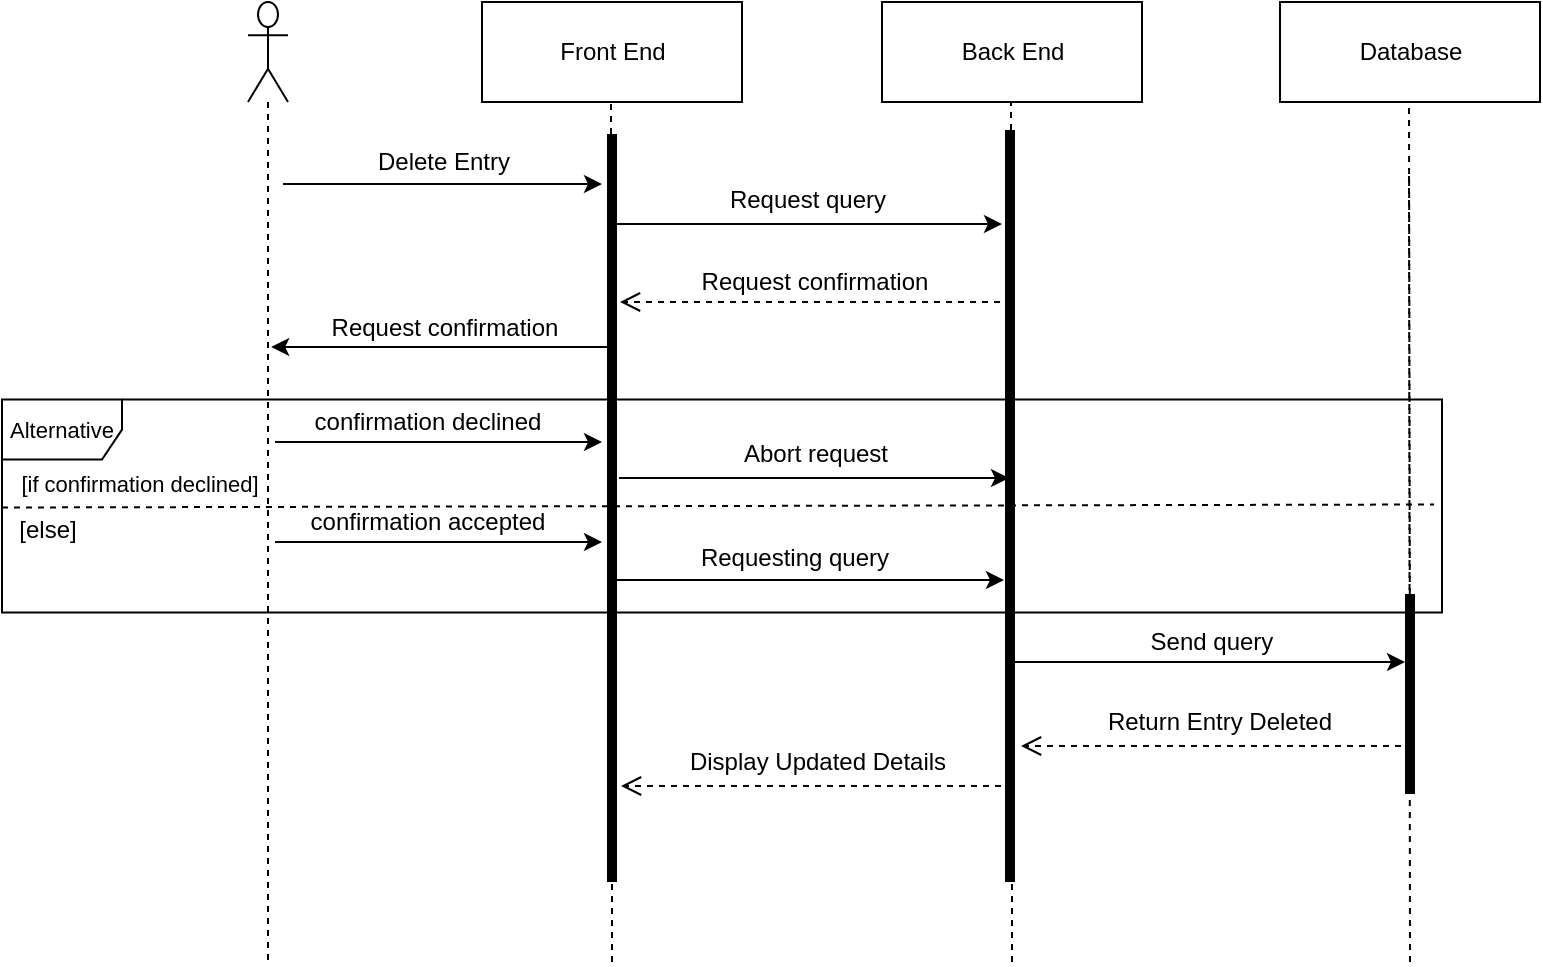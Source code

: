 <mxfile version="13.9.6" type="device"><diagram id="kgpKYQtTHZ0yAKxKKP6v" name="Page-1"><mxGraphModel dx="2272" dy="743" grid="1" gridSize="10" guides="1" tooltips="1" connect="1" arrows="1" fold="1" page="1" pageScale="1" pageWidth="850" pageHeight="1100" math="0" shadow="0"><root><mxCell id="0"/><mxCell id="1" parent="0"/><mxCell id="SL2v7vGCI3GbwwXjeuKS-9" value="" style="shape=umlLifeline;participant=umlActor;perimeter=lifelinePerimeter;whiteSpace=wrap;html=1;container=1;collapsible=0;recursiveResize=0;verticalAlign=top;spacingTop=36;outlineConnect=0;size=50;" parent="1" vertex="1"><mxGeometry x="83" y="90" width="20" height="480" as="geometry"/></mxCell><mxCell id="SL2v7vGCI3GbwwXjeuKS-10" value="Front End" style="html=1;" parent="1" vertex="1"><mxGeometry x="200" y="90" width="130" height="50" as="geometry"/></mxCell><mxCell id="SL2v7vGCI3GbwwXjeuKS-11" value="" style="endArrow=none;dashed=1;html=1;" parent="1" source="SL2v7vGCI3GbwwXjeuKS-42" edge="1"><mxGeometry width="50" height="50" relative="1" as="geometry"><mxPoint x="265" y="520" as="sourcePoint"/><mxPoint x="264.5" y="140" as="targetPoint"/></mxGeometry></mxCell><mxCell id="SL2v7vGCI3GbwwXjeuKS-12" value="Back End" style="html=1;" parent="1" vertex="1"><mxGeometry x="400" y="90" width="130" height="50" as="geometry"/></mxCell><mxCell id="SL2v7vGCI3GbwwXjeuKS-13" value="" style="endArrow=none;dashed=1;html=1;" parent="1" source="SL2v7vGCI3GbwwXjeuKS-44" edge="1"><mxGeometry width="50" height="50" relative="1" as="geometry"><mxPoint x="465" y="520" as="sourcePoint"/><mxPoint x="464.5" y="140" as="targetPoint"/></mxGeometry></mxCell><mxCell id="SL2v7vGCI3GbwwXjeuKS-16" value="Database" style="html=1;" parent="1" vertex="1"><mxGeometry x="599" y="90" width="130" height="50" as="geometry"/></mxCell><mxCell id="SL2v7vGCI3GbwwXjeuKS-17" value="" style="endArrow=none;dashed=1;html=1;" parent="1" edge="1"><mxGeometry width="50" height="50" relative="1" as="geometry"><mxPoint x="664" y="440" as="sourcePoint"/><mxPoint x="663.5" y="140" as="targetPoint"/></mxGeometry></mxCell><mxCell id="SL2v7vGCI3GbwwXjeuKS-18" value="" style="endArrow=classic;html=1;" parent="1" edge="1"><mxGeometry width="50" height="50" relative="1" as="geometry"><mxPoint x="100.525" y="181" as="sourcePoint"/><mxPoint x="260" y="181" as="targetPoint"/></mxGeometry></mxCell><mxCell id="SL2v7vGCI3GbwwXjeuKS-21" value="Delete Entry" style="text;html=1;strokeColor=none;fillColor=none;align=center;verticalAlign=middle;whiteSpace=wrap;rounded=0;" parent="1" vertex="1"><mxGeometry x="136" y="160" width="90" height="20" as="geometry"/></mxCell><mxCell id="SL2v7vGCI3GbwwXjeuKS-22" value="" style="endArrow=classic;html=1;" parent="1" edge="1"><mxGeometry width="50" height="50" relative="1" as="geometry"><mxPoint x="265" y="201" as="sourcePoint"/><mxPoint x="460" y="201" as="targetPoint"/></mxGeometry></mxCell><mxCell id="SL2v7vGCI3GbwwXjeuKS-23" value="Request query" style="text;html=1;strokeColor=none;fillColor=none;align=center;verticalAlign=middle;whiteSpace=wrap;rounded=0;" parent="1" vertex="1"><mxGeometry x="318" y="177" width="90" height="24" as="geometry"/></mxCell><mxCell id="SL2v7vGCI3GbwwXjeuKS-26" value="" style="html=1;verticalAlign=bottom;endArrow=open;dashed=1;endSize=8;" parent="1" edge="1"><mxGeometry relative="1" as="geometry"><mxPoint x="659.5" y="462" as="sourcePoint"/><mxPoint x="469.5" y="462" as="targetPoint"/></mxGeometry></mxCell><mxCell id="SL2v7vGCI3GbwwXjeuKS-28" value="Return Entry Deleted" style="text;html=1;strokeColor=none;fillColor=none;align=center;verticalAlign=middle;whiteSpace=wrap;rounded=0;" parent="1" vertex="1"><mxGeometry x="503.5" y="440" width="129.5" height="20" as="geometry"/></mxCell><mxCell id="SL2v7vGCI3GbwwXjeuKS-31" value="&lt;font style=&quot;font-size: 11px&quot;&gt;Alternative&lt;/font&gt;" style="shape=umlFrame;whiteSpace=wrap;html=1;" parent="1" vertex="1"><mxGeometry x="-40" y="288.79" width="720" height="106.43" as="geometry"/></mxCell><mxCell id="SL2v7vGCI3GbwwXjeuKS-33" value="" style="endArrow=none;dashed=1;html=1;exitX=0;exitY=0.5;exitDx=0;exitDy=0;exitPerimeter=0;" parent="1" edge="1"><mxGeometry width="50" height="50" relative="1" as="geometry"><mxPoint x="-40" y="342.75" as="sourcePoint"/><mxPoint x="676.04" y="341.25" as="targetPoint"/></mxGeometry></mxCell><mxCell id="SL2v7vGCI3GbwwXjeuKS-34" value="&lt;font style=&quot;font-size: 11px&quot;&gt;[if confirmation declined]&lt;/font&gt;" style="text;html=1;strokeColor=none;fillColor=none;align=center;verticalAlign=middle;whiteSpace=wrap;rounded=0;" parent="1" vertex="1"><mxGeometry x="-34.96" y="305" width="127.96" height="51" as="geometry"/></mxCell><mxCell id="SL2v7vGCI3GbwwXjeuKS-35" value="[else]" style="text;html=1;strokeColor=none;fillColor=none;align=center;verticalAlign=middle;whiteSpace=wrap;rounded=0;" parent="1" vertex="1"><mxGeometry x="-36.96" y="344.29" width="40" height="20" as="geometry"/></mxCell><mxCell id="SL2v7vGCI3GbwwXjeuKS-37" value="" style="html=1;verticalAlign=bottom;endArrow=open;dashed=1;endSize=8;" parent="1" edge="1"><mxGeometry relative="1" as="geometry"><mxPoint x="459.5" y="482" as="sourcePoint"/><mxPoint x="269.5" y="482" as="targetPoint"/></mxGeometry></mxCell><mxCell id="SL2v7vGCI3GbwwXjeuKS-38" value="Display Updated Details" style="text;html=1;strokeColor=none;fillColor=none;align=center;verticalAlign=middle;whiteSpace=wrap;rounded=0;" parent="1" vertex="1"><mxGeometry x="292.5" y="460" width="150" height="19" as="geometry"/></mxCell><mxCell id="SL2v7vGCI3GbwwXjeuKS-40" value="Request confirmation" style="text;html=1;strokeColor=none;fillColor=none;align=center;verticalAlign=middle;whiteSpace=wrap;rounded=0;" parent="1" vertex="1"><mxGeometry x="281.5" y="220" width="169" height="20" as="geometry"/></mxCell><mxCell id="SL2v7vGCI3GbwwXjeuKS-42" value="" style="html=1;points=[];perimeter=orthogonalPerimeter;fillColor=#000000;strokeColor=none;" parent="1" vertex="1"><mxGeometry x="262.5" y="156" width="5" height="374" as="geometry"/></mxCell><mxCell id="SL2v7vGCI3GbwwXjeuKS-43" value="" style="endArrow=none;dashed=1;html=1;" parent="1" target="SL2v7vGCI3GbwwXjeuKS-42" edge="1"><mxGeometry width="50" height="50" relative="1" as="geometry"><mxPoint x="265" y="440" as="sourcePoint"/><mxPoint x="264.5" y="140" as="targetPoint"/></mxGeometry></mxCell><mxCell id="SL2v7vGCI3GbwwXjeuKS-44" value="" style="html=1;points=[];perimeter=orthogonalPerimeter;fillColor=#000000;strokeColor=none;" parent="1" vertex="1"><mxGeometry x="461.5" y="154" width="5" height="376" as="geometry"/></mxCell><mxCell id="SL2v7vGCI3GbwwXjeuKS-45" value="" style="endArrow=none;dashed=1;html=1;" parent="1" target="SL2v7vGCI3GbwwXjeuKS-44" edge="1"><mxGeometry width="50" height="50" relative="1" as="geometry"><mxPoint x="465" y="440" as="sourcePoint"/><mxPoint x="464.5" y="140" as="targetPoint"/></mxGeometry></mxCell><mxCell id="SL2v7vGCI3GbwwXjeuKS-46" value="" style="html=1;points=[];perimeter=orthogonalPerimeter;fillColor=#000000;strokeColor=none;" parent="1" vertex="1"><mxGeometry x="661.5" y="386" width="5" height="100" as="geometry"/></mxCell><mxCell id="SL2v7vGCI3GbwwXjeuKS-47" value="" style="endArrow=none;dashed=1;html=1;" parent="1" target="SL2v7vGCI3GbwwXjeuKS-42" edge="1"><mxGeometry width="50" height="50" relative="1" as="geometry"><mxPoint x="265" y="570" as="sourcePoint"/><mxPoint x="265" y="390" as="targetPoint"/></mxGeometry></mxCell><mxCell id="SL2v7vGCI3GbwwXjeuKS-48" value="" style="endArrow=none;dashed=1;html=1;" parent="1" target="SL2v7vGCI3GbwwXjeuKS-44" edge="1"><mxGeometry width="50" height="50" relative="1" as="geometry"><mxPoint x="465" y="570" as="sourcePoint"/><mxPoint x="465" y="390" as="targetPoint"/></mxGeometry></mxCell><mxCell id="SL2v7vGCI3GbwwXjeuKS-49" value="" style="endArrow=none;dashed=1;html=1;" parent="1" edge="1"><mxGeometry width="50" height="50" relative="1" as="geometry"><mxPoint x="664" y="570" as="sourcePoint"/><mxPoint x="663.5" y="173" as="targetPoint"/></mxGeometry></mxCell><mxCell id="SL2v7vGCI3GbwwXjeuKS-54" value="" style="endArrow=classic;html=1;" parent="1" edge="1"><mxGeometry width="50" height="50" relative="1" as="geometry"><mxPoint x="466.5" y="420" as="sourcePoint"/><mxPoint x="661.5" y="420" as="targetPoint"/></mxGeometry></mxCell><mxCell id="SL2v7vGCI3GbwwXjeuKS-55" value="Send query" style="text;html=1;strokeColor=none;fillColor=none;align=center;verticalAlign=middle;whiteSpace=wrap;rounded=0;" parent="1" vertex="1"><mxGeometry x="524.5" y="400" width="80" height="20" as="geometry"/></mxCell><mxCell id="SL2v7vGCI3GbwwXjeuKS-64" value="" style="html=1;verticalAlign=bottom;endArrow=open;dashed=1;endSize=8;" parent="1" edge="1"><mxGeometry relative="1" as="geometry"><mxPoint x="459" y="240" as="sourcePoint"/><mxPoint x="269" y="240" as="targetPoint"/></mxGeometry></mxCell><mxCell id="GFBc3bs_UdZOvuDup6Nq-5" value="" style="endArrow=classic;html=1;" parent="1" edge="1"><mxGeometry width="50" height="50" relative="1" as="geometry"><mxPoint x="264.42" y="262.5" as="sourcePoint"/><mxPoint x="94.587" y="262.5" as="targetPoint"/></mxGeometry></mxCell><mxCell id="GFBc3bs_UdZOvuDup6Nq-6" value="Request confirmation" style="text;html=1;strokeColor=none;fillColor=none;align=center;verticalAlign=middle;whiteSpace=wrap;rounded=0;" parent="1" vertex="1"><mxGeometry x="96.5" y="243" width="169" height="20" as="geometry"/></mxCell><mxCell id="GFBc3bs_UdZOvuDup6Nq-7" value="" style="endArrow=classic;html=1;" parent="1" edge="1"><mxGeometry width="50" height="50" relative="1" as="geometry"><mxPoint x="96.5" y="360" as="sourcePoint"/><mxPoint x="260" y="360" as="targetPoint"/></mxGeometry></mxCell><mxCell id="GFBc3bs_UdZOvuDup6Nq-8" value="confirmation accepted" style="text;html=1;strokeColor=none;fillColor=none;align=center;verticalAlign=middle;whiteSpace=wrap;rounded=0;" parent="1" vertex="1"><mxGeometry x="108.0" y="340" width="130" height="20" as="geometry"/></mxCell><mxCell id="GFBc3bs_UdZOvuDup6Nq-9" value="" style="endArrow=classic;html=1;" parent="1" edge="1"><mxGeometry width="50" height="50" relative="1" as="geometry"><mxPoint x="266" y="379" as="sourcePoint"/><mxPoint x="461" y="379" as="targetPoint"/></mxGeometry></mxCell><mxCell id="GFBc3bs_UdZOvuDup6Nq-10" value="Requesting query" style="text;html=1;strokeColor=none;fillColor=none;align=center;verticalAlign=middle;whiteSpace=wrap;rounded=0;" parent="1" vertex="1"><mxGeometry x="300.5" y="356" width="111" height="24" as="geometry"/></mxCell><mxCell id="FpWV9gvnWj3MbU9ukRuC-1" value="" style="endArrow=classic;html=1;" edge="1" parent="1"><mxGeometry width="50" height="50" relative="1" as="geometry"><mxPoint x="96.5" y="310" as="sourcePoint"/><mxPoint x="260" y="310" as="targetPoint"/></mxGeometry></mxCell><mxCell id="FpWV9gvnWj3MbU9ukRuC-2" value="confirmation declined" style="text;html=1;strokeColor=none;fillColor=none;align=center;verticalAlign=middle;whiteSpace=wrap;rounded=0;" vertex="1" parent="1"><mxGeometry x="108.0" y="290" width="130" height="20" as="geometry"/></mxCell><mxCell id="FpWV9gvnWj3MbU9ukRuC-3" value="" style="endArrow=classic;html=1;" edge="1" parent="1"><mxGeometry width="50" height="50" relative="1" as="geometry"><mxPoint x="268.5" y="328" as="sourcePoint"/><mxPoint x="463.5" y="328" as="targetPoint"/></mxGeometry></mxCell><mxCell id="FpWV9gvnWj3MbU9ukRuC-4" value="Abort request" style="text;html=1;strokeColor=none;fillColor=none;align=center;verticalAlign=middle;whiteSpace=wrap;rounded=0;" vertex="1" parent="1"><mxGeometry x="321.5" y="304" width="90" height="24" as="geometry"/></mxCell></root></mxGraphModel></diagram></mxfile>